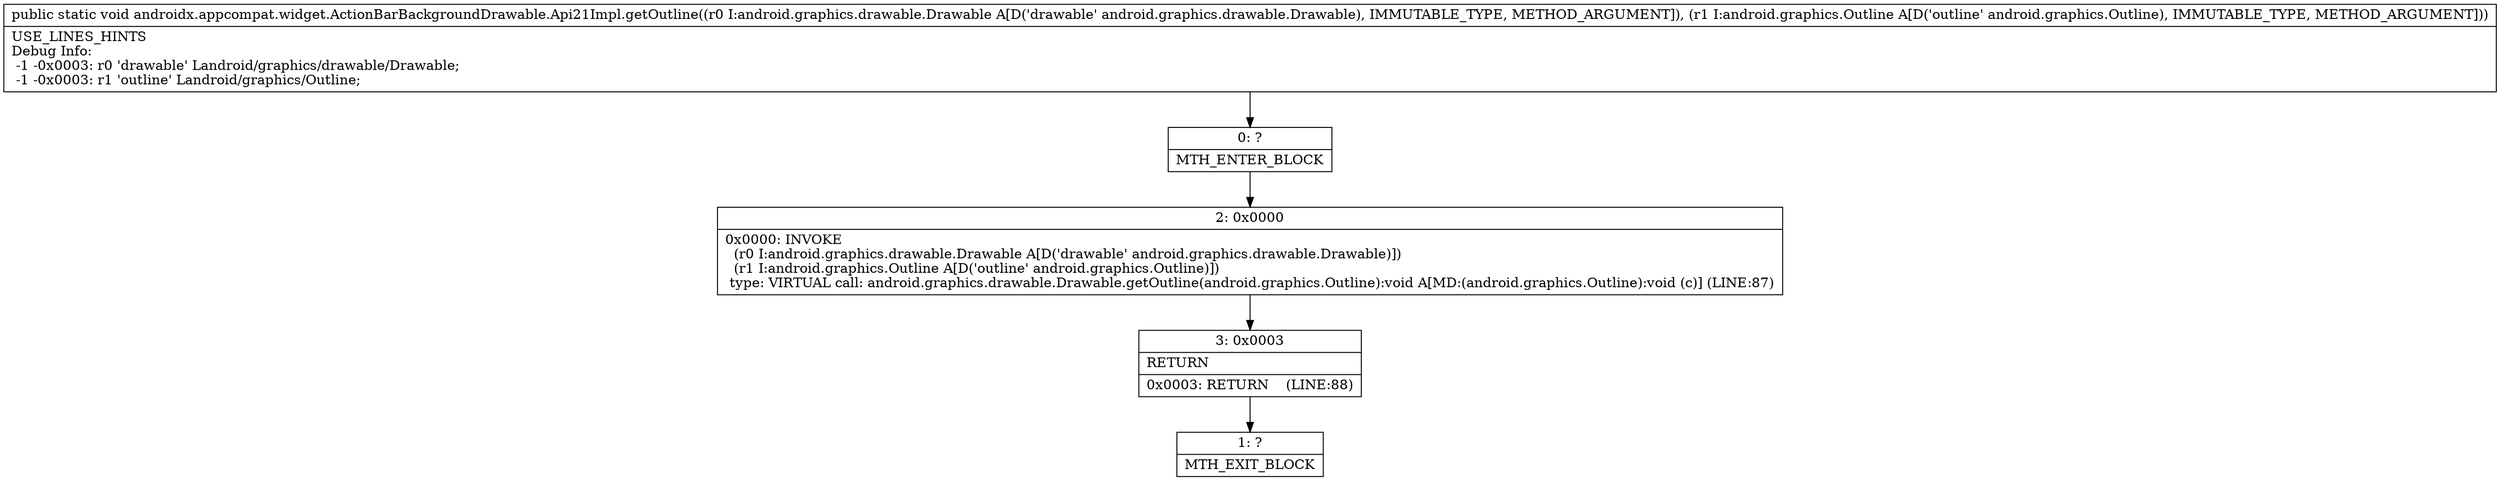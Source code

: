 digraph "CFG forandroidx.appcompat.widget.ActionBarBackgroundDrawable.Api21Impl.getOutline(Landroid\/graphics\/drawable\/Drawable;Landroid\/graphics\/Outline;)V" {
Node_0 [shape=record,label="{0\:\ ?|MTH_ENTER_BLOCK\l}"];
Node_2 [shape=record,label="{2\:\ 0x0000|0x0000: INVOKE  \l  (r0 I:android.graphics.drawable.Drawable A[D('drawable' android.graphics.drawable.Drawable)])\l  (r1 I:android.graphics.Outline A[D('outline' android.graphics.Outline)])\l type: VIRTUAL call: android.graphics.drawable.Drawable.getOutline(android.graphics.Outline):void A[MD:(android.graphics.Outline):void (c)] (LINE:87)\l}"];
Node_3 [shape=record,label="{3\:\ 0x0003|RETURN\l|0x0003: RETURN    (LINE:88)\l}"];
Node_1 [shape=record,label="{1\:\ ?|MTH_EXIT_BLOCK\l}"];
MethodNode[shape=record,label="{public static void androidx.appcompat.widget.ActionBarBackgroundDrawable.Api21Impl.getOutline((r0 I:android.graphics.drawable.Drawable A[D('drawable' android.graphics.drawable.Drawable), IMMUTABLE_TYPE, METHOD_ARGUMENT]), (r1 I:android.graphics.Outline A[D('outline' android.graphics.Outline), IMMUTABLE_TYPE, METHOD_ARGUMENT]))  | USE_LINES_HINTS\lDebug Info:\l  \-1 \-0x0003: r0 'drawable' Landroid\/graphics\/drawable\/Drawable;\l  \-1 \-0x0003: r1 'outline' Landroid\/graphics\/Outline;\l}"];
MethodNode -> Node_0;Node_0 -> Node_2;
Node_2 -> Node_3;
Node_3 -> Node_1;
}


